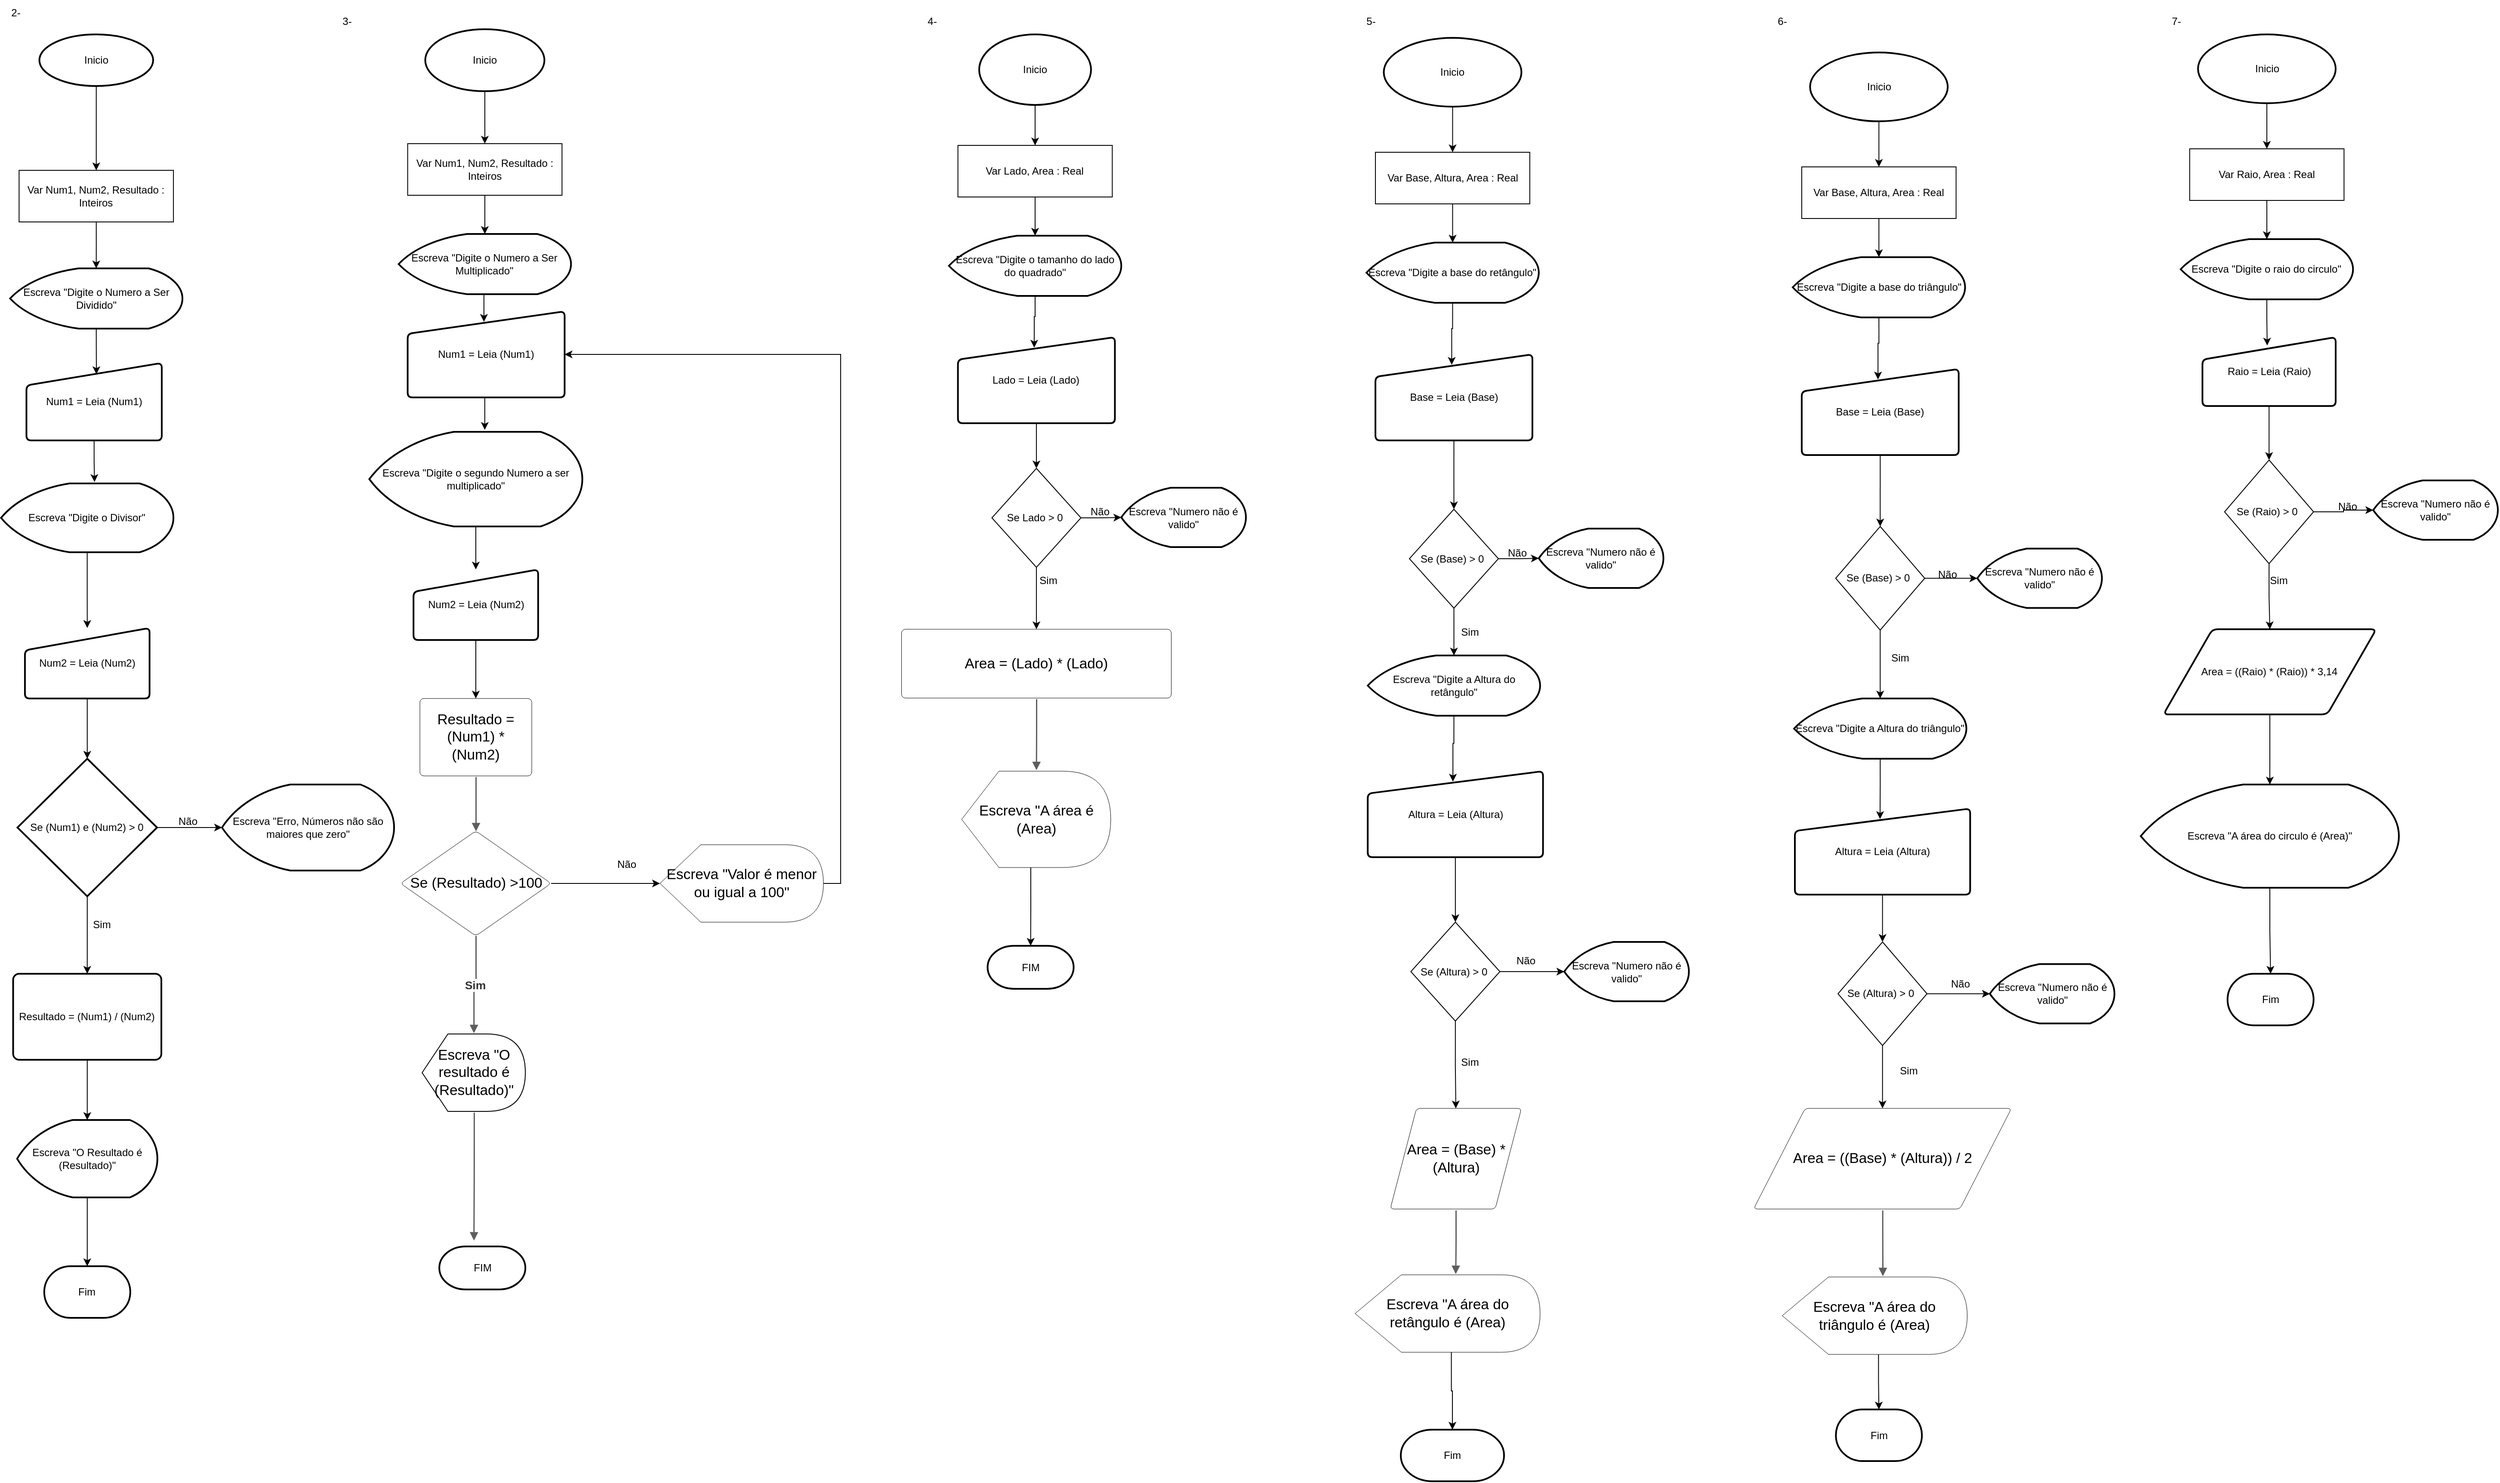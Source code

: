 <mxfile version="24.2.1" type="device">
  <diagram name="Página-1" id="_iOiTuiM61M10kvMlDHr">
    <mxGraphModel dx="10531" dy="4287" grid="1" gridSize="10" guides="1" tooltips="1" connect="1" arrows="1" fold="1" page="1" pageScale="1" pageWidth="827" pageHeight="1169" math="0" shadow="0">
      <root>
        <mxCell id="0" />
        <mxCell id="1" parent="0" />
        <mxCell id="NtxFGNmYd0NxJVChOiOH-23" value="2-" style="text;html=1;align=center;verticalAlign=middle;resizable=0;points=[];autosize=1;strokeColor=none;fillColor=none;" parent="1" vertex="1">
          <mxGeometry x="-8815" y="-2602" width="30" height="30" as="geometry" />
        </mxCell>
        <mxCell id="NtxFGNmYd0NxJVChOiOH-24" value="3-" style="text;html=1;align=center;verticalAlign=middle;resizable=0;points=[];autosize=1;strokeColor=none;fillColor=none;" parent="1" vertex="1">
          <mxGeometry x="-8430" y="-2592" width="30" height="30" as="geometry" />
        </mxCell>
        <mxCell id="NtxFGNmYd0NxJVChOiOH-30" value="Resultado = (Num1) * (Num2)" style="html=1;overflow=block;blockSpacing=1;whiteSpace=wrap;fontSize=16.7;spacing=9;rounded=1;absoluteArcSize=1;arcSize=9;strokeWidth=NaN;lucidId=pjunJdYB6ol_;" parent="1" vertex="1">
          <mxGeometry x="-8330" y="-1790" width="130" height="90" as="geometry" />
        </mxCell>
        <mxCell id="NtxFGNmYd0NxJVChOiOH-33" value="Se (Resultado) &amp;gt;100" style="html=1;overflow=block;blockSpacing=1;whiteSpace=wrap;rhombus;fontSize=16.7;spacing=3.8;fillOpacity=100;rounded=1;absoluteArcSize=1;arcSize=9;strokeWidth=NaN;lucidId=3kunHAh66hLc;" parent="1" vertex="1">
          <mxGeometry x="-8352.5" y="-1636" width="175" height="122" as="geometry" />
        </mxCell>
        <mxCell id="NtxFGNmYd0NxJVChOiOH-34" value="" style="html=1;jettySize=18;whiteSpace=wrap;fontSize=13;strokeColor=#5E5E5E;strokeWidth=1.5;rounded=1;arcSize=12;edgeStyle=orthogonalEdgeStyle;startArrow=none;endArrow=block;endFill=1;exitX=0.5;exitY=1.012;exitPerimeter=0;entryX=0.5;entryY=0.002;entryPerimeter=0;lucidId=9kunBvk9pevL;" parent="1" source="NtxFGNmYd0NxJVChOiOH-30" target="NtxFGNmYd0NxJVChOiOH-33" edge="1">
          <mxGeometry width="100" height="100" relative="1" as="geometry">
            <Array as="points" />
          </mxGeometry>
        </mxCell>
        <mxCell id="NtxFGNmYd0NxJVChOiOH-35" value="" style="html=1;jettySize=18;whiteSpace=wrap;fontSize=13.3;fontColor=#333333;fontStyle=1;strokeColor=#5E5E5E;strokeWidth=1.5;rounded=1;arcSize=12;edgeStyle=orthogonalEdgeStyle;startArrow=none;endArrow=block;endFill=1;exitX=0.5;exitY=0.998;exitPerimeter=0;entryX=0.5;entryY=-0.012;entryPerimeter=0;lucidId=9mungDs~CvfK;" parent="1" source="NtxFGNmYd0NxJVChOiOH-33" target="NtxFGNmYd0NxJVChOiOH-37" edge="1">
          <mxGeometry width="100" height="100" relative="1" as="geometry">
            <Array as="points" />
          </mxGeometry>
        </mxCell>
        <mxCell id="NtxFGNmYd0NxJVChOiOH-36" value="Sim" style="text;html=1;resizable=0;labelBackgroundColor=default;align=center;verticalAlign=middle;fontStyle=1;fontColor=#333333;fontSize=13.3;" parent="NtxFGNmYd0NxJVChOiOH-35" vertex="1">
          <mxGeometry relative="1" as="geometry" />
        </mxCell>
        <mxCell id="NtxFGNmYd0NxJVChOiOH-37" value="Escreva &quot;O resultado é (Resultado)&quot;" style="html=1;overflow=block;blockSpacing=1;whiteSpace=wrap;shape=display;fontSize=16.7;spacing=3.8;rounded=1;absoluteArcSize=1;arcSize=9;strokeWidth=1;lucidId=~munQuO9aO8m;" parent="1" vertex="1">
          <mxGeometry x="-8327.42" y="-1400" width="120" height="90" as="geometry" />
        </mxCell>
        <mxCell id="FEQOLCb8ZFocYJ9fQJSi-5" style="edgeStyle=orthogonalEdgeStyle;rounded=0;orthogonalLoop=1;jettySize=auto;html=1;exitX=1;exitY=0.5;exitDx=0;exitDy=0;exitPerimeter=0;entryX=1;entryY=0.5;entryDx=0;entryDy=0;" edge="1" parent="1" source="NtxFGNmYd0NxJVChOiOH-40" target="NtxFGNmYd0NxJVChOiOH-121">
          <mxGeometry relative="1" as="geometry" />
        </mxCell>
        <mxCell id="NtxFGNmYd0NxJVChOiOH-40" value="Escreva &quot;Valor é menor ou igual a 100&quot;" style="html=1;overflow=block;blockSpacing=1;whiteSpace=wrap;shape=display;fontSize=16.7;spacing=3.8;rounded=1;absoluteArcSize=1;arcSize=9;strokeWidth=NaN;lucidId=-nunZmCU2YCR;" parent="1" vertex="1">
          <mxGeometry x="-8051" y="-1620" width="190" height="90" as="geometry" />
        </mxCell>
        <mxCell id="NtxFGNmYd0NxJVChOiOH-41" value="" style="html=1;jettySize=18;whiteSpace=wrap;fontSize=13;strokeColor=#5E5E5E;strokeWidth=1.5;rounded=1;arcSize=12;edgeStyle=orthogonalEdgeStyle;startArrow=none;endArrow=block;endFill=1;exitX=0.503;exitY=1.013;exitPerimeter=0;entryX=0.5;entryY=0;entryPerimeter=0;lucidId=tounPkFfFhni;" parent="1" source="NtxFGNmYd0NxJVChOiOH-37" edge="1">
          <mxGeometry width="100" height="100" relative="1" as="geometry">
            <Array as="points" />
            <mxPoint x="-8267.42" y="-1160" as="targetPoint" />
          </mxGeometry>
        </mxCell>
        <mxCell id="NtxFGNmYd0NxJVChOiOH-43" value="4-" style="text;html=1;align=center;verticalAlign=middle;resizable=0;points=[];autosize=1;strokeColor=none;fillColor=none;" parent="1" vertex="1">
          <mxGeometry x="-7750" y="-2592" width="30" height="30" as="geometry" />
        </mxCell>
        <mxCell id="NtxFGNmYd0NxJVChOiOH-48" value="Area = (Lado) * (Lado)" style="html=1;overflow=block;blockSpacing=1;whiteSpace=wrap;fontSize=16.7;spacing=9;rounded=1;absoluteArcSize=1;arcSize=9;strokeWidth=NaN;lucidId=cMYosTzK0Pd6;" parent="1" vertex="1">
          <mxGeometry x="-7770.22" y="-1870.5" width="313.48" height="80" as="geometry" />
        </mxCell>
        <mxCell id="NtxFGNmYd0NxJVChOiOH-143" style="edgeStyle=orthogonalEdgeStyle;rounded=0;orthogonalLoop=1;jettySize=auto;html=1;exitX=0;exitY=0;exitDx=80.287;exitDy=112;exitPerimeter=0;" parent="1" source="NtxFGNmYd0NxJVChOiOH-49" target="NtxFGNmYd0NxJVChOiOH-57" edge="1">
          <mxGeometry relative="1" as="geometry" />
        </mxCell>
        <mxCell id="NtxFGNmYd0NxJVChOiOH-49" value="Escreva &quot;A área é (Area)" style="html=1;overflow=block;blockSpacing=1;whiteSpace=wrap;shape=display;fontSize=16.7;spacing=3.8;rounded=1;absoluteArcSize=1;arcSize=9;strokeWidth=NaN;lucidId=2MYofLg0nEp5;" parent="1" vertex="1">
          <mxGeometry x="-7700.33" y="-1705.5" width="173.26" height="112" as="geometry" />
        </mxCell>
        <mxCell id="NtxFGNmYd0NxJVChOiOH-53" value="" style="html=1;jettySize=18;whiteSpace=wrap;fontSize=13;strokeColor=#5E5E5E;strokeWidth=1.5;rounded=1;arcSize=12;edgeStyle=orthogonalEdgeStyle;startArrow=none;endArrow=block;endFill=1;exitX=0.5;exitY=1.012;exitPerimeter=0;entryX=0.5;entryY=-0.012;entryPerimeter=0;lucidId=2NYoa2~JKaQI;" parent="1" source="NtxFGNmYd0NxJVChOiOH-48" target="NtxFGNmYd0NxJVChOiOH-49" edge="1">
          <mxGeometry width="100" height="100" relative="1" as="geometry">
            <Array as="points" />
          </mxGeometry>
        </mxCell>
        <mxCell id="NtxFGNmYd0NxJVChOiOH-56" value="FIM" style="strokeWidth=2;html=1;shape=mxgraph.flowchart.terminator;whiteSpace=wrap;" parent="1" vertex="1">
          <mxGeometry x="-8307.42" y="-1153" width="100" height="50" as="geometry" />
        </mxCell>
        <mxCell id="NtxFGNmYd0NxJVChOiOH-57" value="FIM" style="strokeWidth=2;html=1;shape=mxgraph.flowchart.terminator;whiteSpace=wrap;" parent="1" vertex="1">
          <mxGeometry x="-7670.22" y="-1502.5" width="100" height="50" as="geometry" />
        </mxCell>
        <mxCell id="NtxFGNmYd0NxJVChOiOH-58" value="5-" style="text;html=1;align=center;verticalAlign=middle;resizable=0;points=[];autosize=1;strokeColor=none;fillColor=none;" parent="1" vertex="1">
          <mxGeometry x="-7239.78" y="-2592" width="30" height="30" as="geometry" />
        </mxCell>
        <mxCell id="NtxFGNmYd0NxJVChOiOH-76" value="Area = (Base) * (Altura)" style="html=1;overflow=block;blockSpacing=1;whiteSpace=wrap;shape=parallelogram;perimeter=parallelogramPerimeter;anchorPointDirection=0;fontSize=16.7;spacing=3.8;rounded=1;absoluteArcSize=1;arcSize=9;strokeWidth=NaN;lucidId=kZYowMrnxYy-;" parent="1" vertex="1">
          <mxGeometry x="-7202.28" y="-1313.5" width="152.5" height="117" as="geometry" />
        </mxCell>
        <mxCell id="NtxFGNmYd0NxJVChOiOH-77" value="Escreva &quot;A área do retângulo é (Area)" style="html=1;overflow=block;blockSpacing=1;whiteSpace=wrap;shape=display;fontSize=16.7;spacing=3.8;rounded=1;absoluteArcSize=1;arcSize=9;strokeWidth=NaN;lucidId=NZYosUFJ47he;" parent="1" vertex="1">
          <mxGeometry x="-7243.1" y="-1120" width="215" height="90" as="geometry" />
        </mxCell>
        <mxCell id="NtxFGNmYd0NxJVChOiOH-79" value="" style="html=1;jettySize=18;whiteSpace=wrap;fontSize=13;strokeColor=#5E5E5E;strokeWidth=1.5;rounded=1;arcSize=12;edgeStyle=orthogonalEdgeStyle;startArrow=none;endArrow=block;endFill=1;exitX=0.5;exitY=1.012;exitPerimeter=0;entryX=0.543;entryY=-0.012;entryPerimeter=0;lucidId=3ZYoXN_V2Ajf;" parent="1" source="NtxFGNmYd0NxJVChOiOH-76" target="NtxFGNmYd0NxJVChOiOH-77" edge="1">
          <mxGeometry width="100" height="100" relative="1" as="geometry">
            <Array as="points" />
          </mxGeometry>
        </mxCell>
        <mxCell id="NtxFGNmYd0NxJVChOiOH-81" value="6-" style="text;html=1;align=center;verticalAlign=middle;resizable=0;points=[];autosize=1;strokeColor=none;fillColor=none;" parent="1" vertex="1">
          <mxGeometry x="-6762" y="-2592" width="30" height="30" as="geometry" />
        </mxCell>
        <mxCell id="NtxFGNmYd0NxJVChOiOH-82" value="7-" style="text;html=1;align=center;verticalAlign=middle;resizable=0;points=[];autosize=1;strokeColor=none;fillColor=none;" parent="1" vertex="1">
          <mxGeometry x="-6303.63" y="-2592" width="30" height="30" as="geometry" />
        </mxCell>
        <mxCell id="NtxFGNmYd0NxJVChOiOH-94" style="edgeStyle=orthogonalEdgeStyle;rounded=0;orthogonalLoop=1;jettySize=auto;html=1;exitX=0.5;exitY=1;exitDx=0;exitDy=0;exitPerimeter=0;entryX=0.5;entryY=0;entryDx=0;entryDy=0;" parent="1" source="NtxFGNmYd0NxJVChOiOH-92" target="NtxFGNmYd0NxJVChOiOH-93" edge="1">
          <mxGeometry relative="1" as="geometry" />
        </mxCell>
        <mxCell id="NtxFGNmYd0NxJVChOiOH-92" value="Inicio" style="strokeWidth=2;html=1;shape=mxgraph.flowchart.start_1;whiteSpace=wrap;" parent="1" vertex="1">
          <mxGeometry x="-8772.25" y="-2562" width="132.25" height="60" as="geometry" />
        </mxCell>
        <mxCell id="NtxFGNmYd0NxJVChOiOH-97" style="edgeStyle=orthogonalEdgeStyle;rounded=0;orthogonalLoop=1;jettySize=auto;html=1;exitX=0.5;exitY=1;exitDx=0;exitDy=0;" parent="1" source="NtxFGNmYd0NxJVChOiOH-93" target="NtxFGNmYd0NxJVChOiOH-96" edge="1">
          <mxGeometry relative="1" as="geometry" />
        </mxCell>
        <mxCell id="NtxFGNmYd0NxJVChOiOH-93" value="Var Num1, Num2, Resultado : Inteiros" style="rounded=0;whiteSpace=wrap;html=1;" parent="1" vertex="1">
          <mxGeometry x="-8795.82" y="-2404" width="179.38" height="60" as="geometry" />
        </mxCell>
        <mxCell id="NtxFGNmYd0NxJVChOiOH-96" value="Escreva &quot;Digite o Numero a Ser Dividido&quot;" style="strokeWidth=2;html=1;shape=mxgraph.flowchart.display;whiteSpace=wrap;" parent="1" vertex="1">
          <mxGeometry x="-8806.29" y="-2290" width="200.32" height="70" as="geometry" />
        </mxCell>
        <mxCell id="NtxFGNmYd0NxJVChOiOH-99" value="Num1 = Leia (Num1)" style="html=1;strokeWidth=2;shape=manualInput;whiteSpace=wrap;rounded=1;size=26;arcSize=11;" parent="1" vertex="1">
          <mxGeometry x="-8787.26" y="-2180" width="157.26" height="90" as="geometry" />
        </mxCell>
        <mxCell id="NtxFGNmYd0NxJVChOiOH-104" value="" style="edgeStyle=orthogonalEdgeStyle;rounded=0;orthogonalLoop=1;jettySize=auto;html=1;" parent="1" source="NtxFGNmYd0NxJVChOiOH-100" target="NtxFGNmYd0NxJVChOiOH-101" edge="1">
          <mxGeometry relative="1" as="geometry" />
        </mxCell>
        <mxCell id="NtxFGNmYd0NxJVChOiOH-100" value="Escreva &quot;Digite o Divisor&quot;" style="strokeWidth=2;html=1;shape=mxgraph.flowchart.display;whiteSpace=wrap;" parent="1" vertex="1">
          <mxGeometry x="-8816.76" y="-2040" width="200.32" height="80" as="geometry" />
        </mxCell>
        <mxCell id="NtxFGNmYd0NxJVChOiOH-101" value="Num2 = Leia (Nu&lt;span style=&quot;background-color: initial;&quot;&gt;m2)&lt;/span&gt;" style="html=1;strokeWidth=2;shape=manualInput;whiteSpace=wrap;rounded=1;size=26;arcSize=11;" parent="1" vertex="1">
          <mxGeometry x="-8789.02" y="-1872" width="144.84" height="82" as="geometry" />
        </mxCell>
        <mxCell id="NtxFGNmYd0NxJVChOiOH-103" style="edgeStyle=orthogonalEdgeStyle;rounded=0;orthogonalLoop=1;jettySize=auto;html=1;exitX=0.5;exitY=1;exitDx=0;exitDy=0;entryX=0.542;entryY=-0.021;entryDx=0;entryDy=0;entryPerimeter=0;" parent="1" source="NtxFGNmYd0NxJVChOiOH-99" target="NtxFGNmYd0NxJVChOiOH-100" edge="1">
          <mxGeometry relative="1" as="geometry" />
        </mxCell>
        <mxCell id="NtxFGNmYd0NxJVChOiOH-105" style="edgeStyle=orthogonalEdgeStyle;rounded=0;orthogonalLoop=1;jettySize=auto;html=1;exitX=0.5;exitY=1;exitDx=0;exitDy=0;exitPerimeter=0;entryX=0.517;entryY=0.144;entryDx=0;entryDy=0;entryPerimeter=0;" parent="1" source="NtxFGNmYd0NxJVChOiOH-96" target="NtxFGNmYd0NxJVChOiOH-99" edge="1">
          <mxGeometry relative="1" as="geometry" />
        </mxCell>
        <mxCell id="NtxFGNmYd0NxJVChOiOH-110" style="edgeStyle=orthogonalEdgeStyle;rounded=0;orthogonalLoop=1;jettySize=auto;html=1;exitX=0.5;exitY=1;exitDx=0;exitDy=0;exitPerimeter=0;entryX=0.5;entryY=0;entryDx=0;entryDy=0;" parent="1" source="NtxFGNmYd0NxJVChOiOH-106" target="NtxFGNmYd0NxJVChOiOH-109" edge="1">
          <mxGeometry relative="1" as="geometry" />
        </mxCell>
        <mxCell id="NtxFGNmYd0NxJVChOiOH-106" value="Se (Num1) e (Num2) &amp;gt; 0" style="strokeWidth=2;html=1;shape=mxgraph.flowchart.decision;whiteSpace=wrap;" parent="1" vertex="1">
          <mxGeometry x="-8797.72" y="-1720" width="162.25" height="160" as="geometry" />
        </mxCell>
        <mxCell id="NtxFGNmYd0NxJVChOiOH-107" style="edgeStyle=orthogonalEdgeStyle;rounded=0;orthogonalLoop=1;jettySize=auto;html=1;exitX=0.5;exitY=1;exitDx=0;exitDy=0;entryX=0.5;entryY=0;entryDx=0;entryDy=0;entryPerimeter=0;" parent="1" source="NtxFGNmYd0NxJVChOiOH-101" target="NtxFGNmYd0NxJVChOiOH-106" edge="1">
          <mxGeometry relative="1" as="geometry" />
        </mxCell>
        <mxCell id="NtxFGNmYd0NxJVChOiOH-109" value="Resultado = (Num1) / (Num2)" style="rounded=1;whiteSpace=wrap;html=1;absoluteArcSize=1;arcSize=14;strokeWidth=2;" parent="1" vertex="1">
          <mxGeometry x="-8802.73" y="-1470" width="172.25" height="100" as="geometry" />
        </mxCell>
        <mxCell id="NtxFGNmYd0NxJVChOiOH-111" value="Escreva &quot;O Resultado é (Resultado)&quot;" style="strokeWidth=2;html=1;shape=mxgraph.flowchart.display;whiteSpace=wrap;" parent="1" vertex="1">
          <mxGeometry x="-8798.09" y="-1300" width="163" height="90" as="geometry" />
        </mxCell>
        <mxCell id="NtxFGNmYd0NxJVChOiOH-112" style="edgeStyle=orthogonalEdgeStyle;rounded=0;orthogonalLoop=1;jettySize=auto;html=1;exitX=0.5;exitY=1;exitDx=0;exitDy=0;entryX=0.5;entryY=0;entryDx=0;entryDy=0;entryPerimeter=0;" parent="1" source="NtxFGNmYd0NxJVChOiOH-109" target="NtxFGNmYd0NxJVChOiOH-111" edge="1">
          <mxGeometry relative="1" as="geometry" />
        </mxCell>
        <mxCell id="NtxFGNmYd0NxJVChOiOH-113" value="Fim" style="strokeWidth=2;html=1;shape=mxgraph.flowchart.terminator;whiteSpace=wrap;" parent="1" vertex="1">
          <mxGeometry x="-8766.59" y="-1130" width="100" height="60" as="geometry" />
        </mxCell>
        <mxCell id="NtxFGNmYd0NxJVChOiOH-114" style="edgeStyle=orthogonalEdgeStyle;rounded=0;orthogonalLoop=1;jettySize=auto;html=1;exitX=0.5;exitY=1;exitDx=0;exitDy=0;exitPerimeter=0;entryX=0.5;entryY=0;entryDx=0;entryDy=0;entryPerimeter=0;" parent="1" source="NtxFGNmYd0NxJVChOiOH-111" target="NtxFGNmYd0NxJVChOiOH-113" edge="1">
          <mxGeometry relative="1" as="geometry" />
        </mxCell>
        <mxCell id="NtxFGNmYd0NxJVChOiOH-115" value="Sim" style="text;html=1;align=center;verticalAlign=middle;resizable=0;points=[];autosize=1;strokeColor=none;fillColor=none;" parent="1" vertex="1">
          <mxGeometry x="-8720" y="-1542" width="40" height="30" as="geometry" />
        </mxCell>
        <mxCell id="NtxFGNmYd0NxJVChOiOH-116" value="Escreva &quot;Erro, Números não são maiores que zero&quot;" style="strokeWidth=2;html=1;shape=mxgraph.flowchart.display;whiteSpace=wrap;" parent="1" vertex="1">
          <mxGeometry x="-8560" y="-1690" width="200" height="100" as="geometry" />
        </mxCell>
        <mxCell id="NtxFGNmYd0NxJVChOiOH-117" style="edgeStyle=orthogonalEdgeStyle;rounded=0;orthogonalLoop=1;jettySize=auto;html=1;exitX=1;exitY=0.5;exitDx=0;exitDy=0;exitPerimeter=0;entryX=0;entryY=0.5;entryDx=0;entryDy=0;entryPerimeter=0;" parent="1" source="NtxFGNmYd0NxJVChOiOH-106" target="NtxFGNmYd0NxJVChOiOH-116" edge="1">
          <mxGeometry relative="1" as="geometry" />
        </mxCell>
        <mxCell id="NtxFGNmYd0NxJVChOiOH-127" style="edgeStyle=orthogonalEdgeStyle;rounded=0;orthogonalLoop=1;jettySize=auto;html=1;exitX=0.5;exitY=1;exitDx=0;exitDy=0;exitPerimeter=0;entryX=0.5;entryY=0;entryDx=0;entryDy=0;" parent="1" source="NtxFGNmYd0NxJVChOiOH-118" target="NtxFGNmYd0NxJVChOiOH-120" edge="1">
          <mxGeometry relative="1" as="geometry" />
        </mxCell>
        <mxCell id="NtxFGNmYd0NxJVChOiOH-118" value="Inicio" style="strokeWidth=2;html=1;shape=mxgraph.flowchart.start_1;whiteSpace=wrap;" parent="1" vertex="1">
          <mxGeometry x="-8323.78" y="-2568" width="138.51" height="72" as="geometry" />
        </mxCell>
        <mxCell id="NtxFGNmYd0NxJVChOiOH-120" value="Var Num1, Num2, Resultado : Inteiros" style="rounded=0;whiteSpace=wrap;html=1;" parent="1" vertex="1">
          <mxGeometry x="-8344.22" y="-2435" width="179.38" height="60" as="geometry" />
        </mxCell>
        <mxCell id="NtxFGNmYd0NxJVChOiOH-121" value="Num1 = Leia (Num1)" style="html=1;strokeWidth=2;shape=manualInput;whiteSpace=wrap;rounded=1;size=26;arcSize=11;" parent="1" vertex="1">
          <mxGeometry x="-8344.22" y="-2240" width="182.42" height="100" as="geometry" />
        </mxCell>
        <mxCell id="NtxFGNmYd0NxJVChOiOH-122" value="" style="edgeStyle=orthogonalEdgeStyle;rounded=0;orthogonalLoop=1;jettySize=auto;html=1;" parent="1" source="NtxFGNmYd0NxJVChOiOH-123" target="NtxFGNmYd0NxJVChOiOH-124" edge="1">
          <mxGeometry relative="1" as="geometry" />
        </mxCell>
        <mxCell id="NtxFGNmYd0NxJVChOiOH-123" value="Escreva &quot;Digite o segundo Numero a ser multiplicado&quot;" style="strokeWidth=2;html=1;shape=mxgraph.flowchart.display;whiteSpace=wrap;" parent="1" vertex="1">
          <mxGeometry x="-8388.79" y="-2100" width="247.58" height="110" as="geometry" />
        </mxCell>
        <mxCell id="NtxFGNmYd0NxJVChOiOH-131" style="edgeStyle=orthogonalEdgeStyle;rounded=0;orthogonalLoop=1;jettySize=auto;html=1;exitX=0.5;exitY=1;exitDx=0;exitDy=0;entryX=0.5;entryY=0;entryDx=0;entryDy=0;" parent="1" source="NtxFGNmYd0NxJVChOiOH-124" target="NtxFGNmYd0NxJVChOiOH-30" edge="1">
          <mxGeometry relative="1" as="geometry" />
        </mxCell>
        <mxCell id="NtxFGNmYd0NxJVChOiOH-124" value="Num2 = Leia (Nu&lt;span style=&quot;background-color: initial;&quot;&gt;m2)&lt;/span&gt;" style="html=1;strokeWidth=2;shape=manualInput;whiteSpace=wrap;rounded=1;size=26;arcSize=11;" parent="1" vertex="1">
          <mxGeometry x="-8337.42" y="-1940" width="144.84" height="82" as="geometry" />
        </mxCell>
        <mxCell id="NtxFGNmYd0NxJVChOiOH-125" style="edgeStyle=orthogonalEdgeStyle;rounded=0;orthogonalLoop=1;jettySize=auto;html=1;exitX=0.5;exitY=1;exitDx=0;exitDy=0;entryX=0.542;entryY=-0.021;entryDx=0;entryDy=0;entryPerimeter=0;" parent="1" source="NtxFGNmYd0NxJVChOiOH-121" target="NtxFGNmYd0NxJVChOiOH-123" edge="1">
          <mxGeometry relative="1" as="geometry" />
        </mxCell>
        <mxCell id="NtxFGNmYd0NxJVChOiOH-128" value="Escreva &quot;Digite o Numero a Ser Multiplicado&quot;" style="strokeWidth=2;html=1;shape=mxgraph.flowchart.display;whiteSpace=wrap;" parent="1" vertex="1">
          <mxGeometry x="-8354.69" y="-2330" width="200.32" height="70" as="geometry" />
        </mxCell>
        <mxCell id="NtxFGNmYd0NxJVChOiOH-129" style="edgeStyle=orthogonalEdgeStyle;rounded=0;orthogonalLoop=1;jettySize=auto;html=1;exitX=0.5;exitY=1;exitDx=0;exitDy=0;entryX=0.5;entryY=0;entryDx=0;entryDy=0;entryPerimeter=0;" parent="1" source="NtxFGNmYd0NxJVChOiOH-120" target="NtxFGNmYd0NxJVChOiOH-128" edge="1">
          <mxGeometry relative="1" as="geometry" />
        </mxCell>
        <mxCell id="NtxFGNmYd0NxJVChOiOH-130" style="edgeStyle=orthogonalEdgeStyle;rounded=0;orthogonalLoop=1;jettySize=auto;html=1;exitX=0.5;exitY=1;exitDx=0;exitDy=0;exitPerimeter=0;entryX=0.486;entryY=0.121;entryDx=0;entryDy=0;entryPerimeter=0;" parent="1" source="NtxFGNmYd0NxJVChOiOH-128" target="NtxFGNmYd0NxJVChOiOH-121" edge="1">
          <mxGeometry relative="1" as="geometry" />
        </mxCell>
        <mxCell id="NtxFGNmYd0NxJVChOiOH-132" style="edgeStyle=orthogonalEdgeStyle;rounded=0;orthogonalLoop=1;jettySize=auto;html=1;exitX=1;exitY=0.5;exitDx=0;exitDy=0;entryX=0;entryY=0.5;entryDx=0;entryDy=0;entryPerimeter=0;" parent="1" source="NtxFGNmYd0NxJVChOiOH-33" target="NtxFGNmYd0NxJVChOiOH-40" edge="1">
          <mxGeometry relative="1" as="geometry" />
        </mxCell>
        <mxCell id="NtxFGNmYd0NxJVChOiOH-133" value="Não" style="text;html=1;align=center;verticalAlign=middle;resizable=0;points=[];autosize=1;strokeColor=none;fillColor=none;" parent="1" vertex="1">
          <mxGeometry x="-8115" y="-1612" width="50" height="30" as="geometry" />
        </mxCell>
        <mxCell id="NtxFGNmYd0NxJVChOiOH-141" style="edgeStyle=orthogonalEdgeStyle;rounded=0;orthogonalLoop=1;jettySize=auto;html=1;exitX=0.5;exitY=1;exitDx=0;exitDy=0;exitPerimeter=0;entryX=0.5;entryY=0;entryDx=0;entryDy=0;" parent="1" source="NtxFGNmYd0NxJVChOiOH-134" target="NtxFGNmYd0NxJVChOiOH-135" edge="1">
          <mxGeometry relative="1" as="geometry" />
        </mxCell>
        <mxCell id="NtxFGNmYd0NxJVChOiOH-134" value="Inicio" style="strokeWidth=2;html=1;shape=mxgraph.flowchart.start_1;whiteSpace=wrap;" parent="1" vertex="1">
          <mxGeometry x="-7680" y="-2562" width="130" height="82" as="geometry" />
        </mxCell>
        <mxCell id="NtxFGNmYd0NxJVChOiOH-135" value="Var Lado, Area : Real" style="rounded=0;whiteSpace=wrap;html=1;" parent="1" vertex="1">
          <mxGeometry x="-7704.69" y="-2433" width="179.38" height="60" as="geometry" />
        </mxCell>
        <mxCell id="rRvXbcOKfcQKG_kGhNjy-8" style="edgeStyle=orthogonalEdgeStyle;rounded=0;orthogonalLoop=1;jettySize=auto;html=1;exitX=0.5;exitY=1;exitDx=0;exitDy=0;entryX=0.5;entryY=0;entryDx=0;entryDy=0;" parent="1" source="NtxFGNmYd0NxJVChOiOH-136" target="rRvXbcOKfcQKG_kGhNjy-4" edge="1">
          <mxGeometry relative="1" as="geometry" />
        </mxCell>
        <mxCell id="NtxFGNmYd0NxJVChOiOH-136" value="Lado = Leia (Lado)" style="html=1;strokeWidth=2;shape=manualInput;whiteSpace=wrap;rounded=1;size=26;arcSize=11;" parent="1" vertex="1">
          <mxGeometry x="-7704.69" y="-2210" width="182.42" height="100" as="geometry" />
        </mxCell>
        <mxCell id="NtxFGNmYd0NxJVChOiOH-138" value="Escreva &quot;Digite o tamanho do lado do quadrado&quot;" style="strokeWidth=2;html=1;shape=mxgraph.flowchart.display;whiteSpace=wrap;" parent="1" vertex="1">
          <mxGeometry x="-7715.16" y="-2328" width="200.32" height="70" as="geometry" />
        </mxCell>
        <mxCell id="NtxFGNmYd0NxJVChOiOH-139" style="edgeStyle=orthogonalEdgeStyle;rounded=0;orthogonalLoop=1;jettySize=auto;html=1;exitX=0.5;exitY=1;exitDx=0;exitDy=0;entryX=0.5;entryY=0;entryDx=0;entryDy=0;entryPerimeter=0;" parent="1" source="NtxFGNmYd0NxJVChOiOH-135" target="NtxFGNmYd0NxJVChOiOH-138" edge="1">
          <mxGeometry relative="1" as="geometry" />
        </mxCell>
        <mxCell id="NtxFGNmYd0NxJVChOiOH-140" style="edgeStyle=orthogonalEdgeStyle;rounded=0;orthogonalLoop=1;jettySize=auto;html=1;exitX=0.5;exitY=1;exitDx=0;exitDy=0;exitPerimeter=0;entryX=0.486;entryY=0.121;entryDx=0;entryDy=0;entryPerimeter=0;" parent="1" source="NtxFGNmYd0NxJVChOiOH-138" target="NtxFGNmYd0NxJVChOiOH-136" edge="1">
          <mxGeometry relative="1" as="geometry" />
        </mxCell>
        <mxCell id="NtxFGNmYd0NxJVChOiOH-144" value="Var Base, Altura, Area : Real" style="rounded=0;whiteSpace=wrap;html=1;" parent="1" vertex="1">
          <mxGeometry x="-7219.47" y="-2425" width="179.38" height="60" as="geometry" />
        </mxCell>
        <mxCell id="rRvXbcOKfcQKG_kGhNjy-19" style="edgeStyle=orthogonalEdgeStyle;rounded=0;orthogonalLoop=1;jettySize=auto;html=1;exitX=0.5;exitY=1;exitDx=0;exitDy=0;" parent="1" source="NtxFGNmYd0NxJVChOiOH-145" target="rRvXbcOKfcQKG_kGhNjy-15" edge="1">
          <mxGeometry relative="1" as="geometry" />
        </mxCell>
        <mxCell id="NtxFGNmYd0NxJVChOiOH-145" value="Base = Leia (Base)" style="html=1;strokeWidth=2;shape=manualInput;whiteSpace=wrap;rounded=1;size=26;arcSize=11;" parent="1" vertex="1">
          <mxGeometry x="-7219.47" y="-2190" width="182.42" height="100" as="geometry" />
        </mxCell>
        <mxCell id="NtxFGNmYd0NxJVChOiOH-146" value="Escreva &quot;Digite a base do retângulo&quot;" style="strokeWidth=2;html=1;shape=mxgraph.flowchart.display;whiteSpace=wrap;" parent="1" vertex="1">
          <mxGeometry x="-7229.94" y="-2320" width="200.32" height="70" as="geometry" />
        </mxCell>
        <mxCell id="NtxFGNmYd0NxJVChOiOH-147" style="edgeStyle=orthogonalEdgeStyle;rounded=0;orthogonalLoop=1;jettySize=auto;html=1;exitX=0.5;exitY=1;exitDx=0;exitDy=0;entryX=0.5;entryY=0;entryDx=0;entryDy=0;entryPerimeter=0;" parent="1" source="NtxFGNmYd0NxJVChOiOH-144" target="NtxFGNmYd0NxJVChOiOH-146" edge="1">
          <mxGeometry relative="1" as="geometry" />
        </mxCell>
        <mxCell id="NtxFGNmYd0NxJVChOiOH-148" style="edgeStyle=orthogonalEdgeStyle;rounded=0;orthogonalLoop=1;jettySize=auto;html=1;exitX=0.5;exitY=1;exitDx=0;exitDy=0;exitPerimeter=0;entryX=0.486;entryY=0.121;entryDx=0;entryDy=0;entryPerimeter=0;" parent="1" source="NtxFGNmYd0NxJVChOiOH-146" target="NtxFGNmYd0NxJVChOiOH-145" edge="1">
          <mxGeometry relative="1" as="geometry" />
        </mxCell>
        <mxCell id="NtxFGNmYd0NxJVChOiOH-150" style="edgeStyle=orthogonalEdgeStyle;rounded=0;orthogonalLoop=1;jettySize=auto;html=1;exitX=0.5;exitY=1;exitDx=0;exitDy=0;exitPerimeter=0;entryX=0.5;entryY=0;entryDx=0;entryDy=0;" parent="1" source="NtxFGNmYd0NxJVChOiOH-149" target="NtxFGNmYd0NxJVChOiOH-144" edge="1">
          <mxGeometry relative="1" as="geometry" />
        </mxCell>
        <mxCell id="NtxFGNmYd0NxJVChOiOH-149" value="Inicio" style="strokeWidth=2;html=1;shape=mxgraph.flowchart.start_1;whiteSpace=wrap;" parent="1" vertex="1">
          <mxGeometry x="-7209.78" y="-2558" width="160" height="80" as="geometry" />
        </mxCell>
        <mxCell id="rRvXbcOKfcQKG_kGhNjy-25" style="edgeStyle=orthogonalEdgeStyle;rounded=0;orthogonalLoop=1;jettySize=auto;html=1;exitX=0.5;exitY=1;exitDx=0;exitDy=0;entryX=0.5;entryY=0;entryDx=0;entryDy=0;" parent="1" source="NtxFGNmYd0NxJVChOiOH-154" target="rRvXbcOKfcQKG_kGhNjy-21" edge="1">
          <mxGeometry relative="1" as="geometry" />
        </mxCell>
        <mxCell id="NtxFGNmYd0NxJVChOiOH-154" value="Altura = Leia (Altura)" style="html=1;strokeWidth=2;shape=manualInput;whiteSpace=wrap;rounded=1;size=26;arcSize=11;" parent="1" vertex="1">
          <mxGeometry x="-7228.42" y="-1705.5" width="203.71" height="100" as="geometry" />
        </mxCell>
        <mxCell id="NtxFGNmYd0NxJVChOiOH-155" value="Escreva &quot;Digite a Altura do retângulo&quot;" style="strokeWidth=2;html=1;shape=mxgraph.flowchart.display;whiteSpace=wrap;" parent="1" vertex="1">
          <mxGeometry x="-7228.42" y="-1840" width="200.32" height="70" as="geometry" />
        </mxCell>
        <mxCell id="NtxFGNmYd0NxJVChOiOH-156" style="edgeStyle=orthogonalEdgeStyle;rounded=0;orthogonalLoop=1;jettySize=auto;html=1;exitX=0.5;exitY=1;exitDx=0;exitDy=0;exitPerimeter=0;entryX=0.486;entryY=0.121;entryDx=0;entryDy=0;entryPerimeter=0;" parent="1" source="NtxFGNmYd0NxJVChOiOH-155" target="NtxFGNmYd0NxJVChOiOH-154" edge="1">
          <mxGeometry relative="1" as="geometry" />
        </mxCell>
        <mxCell id="NtxFGNmYd0NxJVChOiOH-161" value="Fim" style="strokeWidth=2;html=1;shape=mxgraph.flowchart.terminator;whiteSpace=wrap;" parent="1" vertex="1">
          <mxGeometry x="-7190" y="-940" width="120" height="60" as="geometry" />
        </mxCell>
        <mxCell id="NtxFGNmYd0NxJVChOiOH-164" style="edgeStyle=orthogonalEdgeStyle;rounded=0;orthogonalLoop=1;jettySize=auto;html=1;exitX=0;exitY=0;exitDx=111.875;exitDy=90;exitPerimeter=0;entryX=0.5;entryY=0;entryDx=0;entryDy=0;entryPerimeter=0;" parent="1" source="NtxFGNmYd0NxJVChOiOH-77" target="NtxFGNmYd0NxJVChOiOH-161" edge="1">
          <mxGeometry relative="1" as="geometry" />
        </mxCell>
        <mxCell id="NtxFGNmYd0NxJVChOiOH-165" value="Area = ((Base) * (Altura)) / 2" style="html=1;overflow=block;blockSpacing=1;whiteSpace=wrap;shape=parallelogram;perimeter=parallelogramPerimeter;anchorPointDirection=0;fontSize=16.7;spacing=3.8;rounded=1;absoluteArcSize=1;arcSize=9;strokeWidth=NaN;lucidId=kZYowMrnxYy-;" parent="1" vertex="1">
          <mxGeometry x="-6780.0" y="-1313.5" width="299.72" height="117" as="geometry" />
        </mxCell>
        <mxCell id="NtxFGNmYd0NxJVChOiOH-166" value="Escreva &quot;A área do triângulo é (Area)" style="html=1;overflow=block;blockSpacing=1;whiteSpace=wrap;shape=display;fontSize=16.7;spacing=3.8;rounded=1;absoluteArcSize=1;arcSize=9;strokeWidth=NaN;lucidId=NZYosUFJ47he;" parent="1" vertex="1">
          <mxGeometry x="-6746.68" y="-1117.5" width="215" height="90" as="geometry" />
        </mxCell>
        <mxCell id="NtxFGNmYd0NxJVChOiOH-167" value="" style="html=1;jettySize=18;whiteSpace=wrap;fontSize=13;strokeColor=#5E5E5E;strokeWidth=1.5;rounded=1;arcSize=12;edgeStyle=orthogonalEdgeStyle;startArrow=none;endArrow=block;endFill=1;exitX=0.5;exitY=1.012;exitPerimeter=0;entryX=0.543;entryY=-0.012;entryPerimeter=0;lucidId=3ZYoXN_V2Ajf;" parent="1" source="NtxFGNmYd0NxJVChOiOH-165" target="NtxFGNmYd0NxJVChOiOH-166" edge="1">
          <mxGeometry width="100" height="100" relative="1" as="geometry">
            <Array as="points" />
          </mxGeometry>
        </mxCell>
        <mxCell id="NtxFGNmYd0NxJVChOiOH-168" value="Var Base, Altura, Area : Real" style="rounded=0;whiteSpace=wrap;html=1;" parent="1" vertex="1">
          <mxGeometry x="-6724.03" y="-2408" width="179.38" height="60" as="geometry" />
        </mxCell>
        <mxCell id="rRvXbcOKfcQKG_kGhNjy-33" style="edgeStyle=orthogonalEdgeStyle;rounded=0;orthogonalLoop=1;jettySize=auto;html=1;exitX=0.5;exitY=1;exitDx=0;exitDy=0;entryX=0.5;entryY=0;entryDx=0;entryDy=0;" parent="1" source="NtxFGNmYd0NxJVChOiOH-169" target="rRvXbcOKfcQKG_kGhNjy-29" edge="1">
          <mxGeometry relative="1" as="geometry" />
        </mxCell>
        <mxCell id="NtxFGNmYd0NxJVChOiOH-169" value="Base = Leia (Base)" style="html=1;strokeWidth=2;shape=manualInput;whiteSpace=wrap;rounded=1;size=26;arcSize=11;" parent="1" vertex="1">
          <mxGeometry x="-6724.03" y="-2173" width="182.42" height="100" as="geometry" />
        </mxCell>
        <mxCell id="NtxFGNmYd0NxJVChOiOH-170" value="Escreva &quot;Digite a base do triângulo&quot;" style="strokeWidth=2;html=1;shape=mxgraph.flowchart.display;whiteSpace=wrap;" parent="1" vertex="1">
          <mxGeometry x="-6734.5" y="-2303" width="200.32" height="70" as="geometry" />
        </mxCell>
        <mxCell id="NtxFGNmYd0NxJVChOiOH-171" style="edgeStyle=orthogonalEdgeStyle;rounded=0;orthogonalLoop=1;jettySize=auto;html=1;exitX=0.5;exitY=1;exitDx=0;exitDy=0;entryX=0.5;entryY=0;entryDx=0;entryDy=0;entryPerimeter=0;" parent="1" source="NtxFGNmYd0NxJVChOiOH-168" target="NtxFGNmYd0NxJVChOiOH-170" edge="1">
          <mxGeometry relative="1" as="geometry" />
        </mxCell>
        <mxCell id="NtxFGNmYd0NxJVChOiOH-172" style="edgeStyle=orthogonalEdgeStyle;rounded=0;orthogonalLoop=1;jettySize=auto;html=1;exitX=0.5;exitY=1;exitDx=0;exitDy=0;exitPerimeter=0;entryX=0.486;entryY=0.121;entryDx=0;entryDy=0;entryPerimeter=0;" parent="1" source="NtxFGNmYd0NxJVChOiOH-170" target="NtxFGNmYd0NxJVChOiOH-169" edge="1">
          <mxGeometry relative="1" as="geometry" />
        </mxCell>
        <mxCell id="NtxFGNmYd0NxJVChOiOH-173" style="edgeStyle=orthogonalEdgeStyle;rounded=0;orthogonalLoop=1;jettySize=auto;html=1;exitX=0.5;exitY=1;exitDx=0;exitDy=0;exitPerimeter=0;entryX=0.5;entryY=0;entryDx=0;entryDy=0;" parent="1" source="NtxFGNmYd0NxJVChOiOH-174" target="NtxFGNmYd0NxJVChOiOH-168" edge="1">
          <mxGeometry relative="1" as="geometry" />
        </mxCell>
        <mxCell id="NtxFGNmYd0NxJVChOiOH-174" value="Inicio" style="strokeWidth=2;html=1;shape=mxgraph.flowchart.start_1;whiteSpace=wrap;" parent="1" vertex="1">
          <mxGeometry x="-6714.34" y="-2541" width="160" height="80" as="geometry" />
        </mxCell>
        <mxCell id="rRvXbcOKfcQKG_kGhNjy-39" style="edgeStyle=orthogonalEdgeStyle;rounded=0;orthogonalLoop=1;jettySize=auto;html=1;exitX=0.5;exitY=1;exitDx=0;exitDy=0;entryX=0.5;entryY=0;entryDx=0;entryDy=0;" parent="1" source="NtxFGNmYd0NxJVChOiOH-176" target="rRvXbcOKfcQKG_kGhNjy-35" edge="1">
          <mxGeometry relative="1" as="geometry" />
        </mxCell>
        <mxCell id="NtxFGNmYd0NxJVChOiOH-176" value="Altura = Leia (Altura)" style="html=1;strokeWidth=2;shape=manualInput;whiteSpace=wrap;rounded=1;size=26;arcSize=11;" parent="1" vertex="1">
          <mxGeometry x="-6732" y="-1662" width="203.71" height="100" as="geometry" />
        </mxCell>
        <mxCell id="NtxFGNmYd0NxJVChOiOH-177" value="Escreva &quot;Digite a Altura do triângulo&quot;" style="strokeWidth=2;html=1;shape=mxgraph.flowchart.display;whiteSpace=wrap;" parent="1" vertex="1">
          <mxGeometry x="-6732.99" y="-1790" width="200.32" height="70" as="geometry" />
        </mxCell>
        <mxCell id="NtxFGNmYd0NxJVChOiOH-178" style="edgeStyle=orthogonalEdgeStyle;rounded=0;orthogonalLoop=1;jettySize=auto;html=1;exitX=0.5;exitY=1;exitDx=0;exitDy=0;exitPerimeter=0;entryX=0.486;entryY=0.121;entryDx=0;entryDy=0;entryPerimeter=0;" parent="1" source="NtxFGNmYd0NxJVChOiOH-177" target="NtxFGNmYd0NxJVChOiOH-176" edge="1">
          <mxGeometry relative="1" as="geometry" />
        </mxCell>
        <mxCell id="NtxFGNmYd0NxJVChOiOH-181" value="Fim" style="strokeWidth=2;html=1;shape=mxgraph.flowchart.terminator;whiteSpace=wrap;" parent="1" vertex="1">
          <mxGeometry x="-6684.34" y="-963.5" width="100" height="60" as="geometry" />
        </mxCell>
        <mxCell id="NtxFGNmYd0NxJVChOiOH-182" style="edgeStyle=orthogonalEdgeStyle;rounded=0;orthogonalLoop=1;jettySize=auto;html=1;exitX=0;exitY=0;exitDx=111.875;exitDy=90;exitPerimeter=0;entryX=0.5;entryY=0;entryDx=0;entryDy=0;entryPerimeter=0;" parent="1" source="NtxFGNmYd0NxJVChOiOH-166" target="NtxFGNmYd0NxJVChOiOH-181" edge="1">
          <mxGeometry relative="1" as="geometry" />
        </mxCell>
        <mxCell id="NtxFGNmYd0NxJVChOiOH-183" value="Var Raio, Area : Real" style="rounded=0;whiteSpace=wrap;html=1;" parent="1" vertex="1">
          <mxGeometry x="-6273.16" y="-2429" width="179.38" height="60" as="geometry" />
        </mxCell>
        <mxCell id="rRvXbcOKfcQKG_kGhNjy-47" style="edgeStyle=orthogonalEdgeStyle;rounded=0;orthogonalLoop=1;jettySize=auto;html=1;exitX=0.5;exitY=1;exitDx=0;exitDy=0;entryX=0.5;entryY=0;entryDx=0;entryDy=0;" parent="1" source="NtxFGNmYd0NxJVChOiOH-184" target="rRvXbcOKfcQKG_kGhNjy-43" edge="1">
          <mxGeometry relative="1" as="geometry" />
        </mxCell>
        <mxCell id="NtxFGNmYd0NxJVChOiOH-184" value="Raio = Leia (Raio)" style="html=1;strokeWidth=2;shape=manualInput;whiteSpace=wrap;rounded=1;size=26;arcSize=11;" parent="1" vertex="1">
          <mxGeometry x="-6258.31" y="-2210" width="154.84" height="80" as="geometry" />
        </mxCell>
        <mxCell id="NtxFGNmYd0NxJVChOiOH-185" value="Escreva &quot;Digite o raio do circulo&quot;" style="strokeWidth=2;html=1;shape=mxgraph.flowchart.display;whiteSpace=wrap;" parent="1" vertex="1">
          <mxGeometry x="-6283.63" y="-2324" width="200.32" height="70" as="geometry" />
        </mxCell>
        <mxCell id="NtxFGNmYd0NxJVChOiOH-186" style="edgeStyle=orthogonalEdgeStyle;rounded=0;orthogonalLoop=1;jettySize=auto;html=1;exitX=0.5;exitY=1;exitDx=0;exitDy=0;entryX=0.5;entryY=0;entryDx=0;entryDy=0;entryPerimeter=0;" parent="1" source="NtxFGNmYd0NxJVChOiOH-183" target="NtxFGNmYd0NxJVChOiOH-185" edge="1">
          <mxGeometry relative="1" as="geometry" />
        </mxCell>
        <mxCell id="NtxFGNmYd0NxJVChOiOH-187" style="edgeStyle=orthogonalEdgeStyle;rounded=0;orthogonalLoop=1;jettySize=auto;html=1;exitX=0.5;exitY=1;exitDx=0;exitDy=0;exitPerimeter=0;entryX=0.486;entryY=0.121;entryDx=0;entryDy=0;entryPerimeter=0;" parent="1" source="NtxFGNmYd0NxJVChOiOH-185" target="NtxFGNmYd0NxJVChOiOH-184" edge="1">
          <mxGeometry relative="1" as="geometry" />
        </mxCell>
        <mxCell id="NtxFGNmYd0NxJVChOiOH-188" style="edgeStyle=orthogonalEdgeStyle;rounded=0;orthogonalLoop=1;jettySize=auto;html=1;exitX=0.5;exitY=1;exitDx=0;exitDy=0;exitPerimeter=0;entryX=0.5;entryY=0;entryDx=0;entryDy=0;" parent="1" source="NtxFGNmYd0NxJVChOiOH-189" target="NtxFGNmYd0NxJVChOiOH-183" edge="1">
          <mxGeometry relative="1" as="geometry" />
        </mxCell>
        <mxCell id="NtxFGNmYd0NxJVChOiOH-189" value="Inicio" style="strokeWidth=2;html=1;shape=mxgraph.flowchart.start_1;whiteSpace=wrap;" parent="1" vertex="1">
          <mxGeometry x="-6263.47" y="-2562" width="160" height="80" as="geometry" />
        </mxCell>
        <mxCell id="NtxFGNmYd0NxJVChOiOH-190" value="Area = ((Raio) * (Raio)) * 3,14" style="shape=parallelogram;html=1;strokeWidth=2;perimeter=parallelogramPerimeter;whiteSpace=wrap;rounded=1;arcSize=12;size=0.23;" parent="1" vertex="1">
          <mxGeometry x="-6303.63" y="-1870.5" width="247.26" height="99" as="geometry" />
        </mxCell>
        <mxCell id="NtxFGNmYd0NxJVChOiOH-192" value="Escreva &quot;A área do circulo é (Area)&quot;" style="strokeWidth=2;html=1;shape=mxgraph.flowchart.display;whiteSpace=wrap;" parent="1" vertex="1">
          <mxGeometry x="-6330" y="-1690" width="300" height="120" as="geometry" />
        </mxCell>
        <mxCell id="NtxFGNmYd0NxJVChOiOH-193" style="edgeStyle=orthogonalEdgeStyle;rounded=0;orthogonalLoop=1;jettySize=auto;html=1;exitX=0.5;exitY=1;exitDx=0;exitDy=0;entryX=0.5;entryY=0;entryDx=0;entryDy=0;entryPerimeter=0;" parent="1" source="NtxFGNmYd0NxJVChOiOH-190" target="NtxFGNmYd0NxJVChOiOH-192" edge="1">
          <mxGeometry relative="1" as="geometry" />
        </mxCell>
        <mxCell id="NtxFGNmYd0NxJVChOiOH-194" value="Fim" style="strokeWidth=2;html=1;shape=mxgraph.flowchart.terminator;whiteSpace=wrap;" parent="1" vertex="1">
          <mxGeometry x="-6229.15" y="-1470" width="100" height="60" as="geometry" />
        </mxCell>
        <mxCell id="NtxFGNmYd0NxJVChOiOH-195" style="edgeStyle=orthogonalEdgeStyle;rounded=0;orthogonalLoop=1;jettySize=auto;html=1;exitX=0.5;exitY=1;exitDx=0;exitDy=0;exitPerimeter=0;entryX=0.5;entryY=0;entryDx=0;entryDy=0;entryPerimeter=0;" parent="1" source="NtxFGNmYd0NxJVChOiOH-192" target="NtxFGNmYd0NxJVChOiOH-194" edge="1">
          <mxGeometry relative="1" as="geometry" />
        </mxCell>
        <mxCell id="rRvXbcOKfcQKG_kGhNjy-2" value="Não" style="text;html=1;align=center;verticalAlign=middle;resizable=0;points=[];autosize=1;strokeColor=none;fillColor=none;" parent="1" vertex="1">
          <mxGeometry x="-8625" y="-1662" width="50" height="30" as="geometry" />
        </mxCell>
        <mxCell id="rRvXbcOKfcQKG_kGhNjy-5" style="edgeStyle=orthogonalEdgeStyle;rounded=0;orthogonalLoop=1;jettySize=auto;html=1;exitX=0.5;exitY=1;exitDx=0;exitDy=0;entryX=0.5;entryY=0;entryDx=0;entryDy=0;" parent="1" source="rRvXbcOKfcQKG_kGhNjy-4" target="NtxFGNmYd0NxJVChOiOH-48" edge="1">
          <mxGeometry relative="1" as="geometry" />
        </mxCell>
        <mxCell id="rRvXbcOKfcQKG_kGhNjy-4" value="Se Lado &amp;gt; 0&amp;nbsp;" style="rhombus;whiteSpace=wrap;html=1;" parent="1" vertex="1">
          <mxGeometry x="-7665.22" y="-2057.5" width="103.48" height="115" as="geometry" />
        </mxCell>
        <mxCell id="rRvXbcOKfcQKG_kGhNjy-10" value="Sim" style="text;html=1;align=center;verticalAlign=middle;resizable=0;points=[];autosize=1;strokeColor=none;fillColor=none;" parent="1" vertex="1">
          <mxGeometry x="-7620" y="-1942" width="40" height="30" as="geometry" />
        </mxCell>
        <mxCell id="rRvXbcOKfcQKG_kGhNjy-11" value="Escreva &quot;Numero não é valido&quot;" style="strokeWidth=2;html=1;shape=mxgraph.flowchart.display;whiteSpace=wrap;" parent="1" vertex="1">
          <mxGeometry x="-7514.84" y="-2035" width="144.84" height="69" as="geometry" />
        </mxCell>
        <mxCell id="rRvXbcOKfcQKG_kGhNjy-13" style="edgeStyle=orthogonalEdgeStyle;rounded=0;orthogonalLoop=1;jettySize=auto;html=1;exitX=1;exitY=0.5;exitDx=0;exitDy=0;entryX=0;entryY=0.5;entryDx=0;entryDy=0;entryPerimeter=0;" parent="1" source="rRvXbcOKfcQKG_kGhNjy-4" target="rRvXbcOKfcQKG_kGhNjy-11" edge="1">
          <mxGeometry relative="1" as="geometry" />
        </mxCell>
        <mxCell id="rRvXbcOKfcQKG_kGhNjy-14" value="Não" style="text;html=1;align=center;verticalAlign=middle;resizable=0;points=[];autosize=1;strokeColor=none;fillColor=none;" parent="1" vertex="1">
          <mxGeometry x="-7565" y="-2022" width="50" height="30" as="geometry" />
        </mxCell>
        <mxCell id="rRvXbcOKfcQKG_kGhNjy-15" value="Se (Base) &amp;gt; 0&amp;nbsp;" style="rhombus;whiteSpace=wrap;html=1;" parent="1" vertex="1">
          <mxGeometry x="-7180.0" y="-2010" width="103.48" height="115" as="geometry" />
        </mxCell>
        <mxCell id="rRvXbcOKfcQKG_kGhNjy-16" value="Escreva &quot;Numero não é valido&quot;" style="strokeWidth=2;html=1;shape=mxgraph.flowchart.display;whiteSpace=wrap;" parent="1" vertex="1">
          <mxGeometry x="-7029.62" y="-1987.5" width="144.84" height="69" as="geometry" />
        </mxCell>
        <mxCell id="rRvXbcOKfcQKG_kGhNjy-17" style="edgeStyle=orthogonalEdgeStyle;rounded=0;orthogonalLoop=1;jettySize=auto;html=1;exitX=1;exitY=0.5;exitDx=0;exitDy=0;entryX=0;entryY=0.5;entryDx=0;entryDy=0;entryPerimeter=0;" parent="1" source="rRvXbcOKfcQKG_kGhNjy-15" target="rRvXbcOKfcQKG_kGhNjy-16" edge="1">
          <mxGeometry relative="1" as="geometry" />
        </mxCell>
        <mxCell id="rRvXbcOKfcQKG_kGhNjy-18" value="Não" style="text;html=1;align=center;verticalAlign=middle;resizable=0;points=[];autosize=1;strokeColor=none;fillColor=none;" parent="1" vertex="1">
          <mxGeometry x="-7079.78" y="-1974.5" width="50" height="30" as="geometry" />
        </mxCell>
        <mxCell id="rRvXbcOKfcQKG_kGhNjy-20" style="edgeStyle=orthogonalEdgeStyle;rounded=0;orthogonalLoop=1;jettySize=auto;html=1;exitX=0.5;exitY=1;exitDx=0;exitDy=0;entryX=0.5;entryY=0;entryDx=0;entryDy=0;entryPerimeter=0;" parent="1" source="rRvXbcOKfcQKG_kGhNjy-15" target="NtxFGNmYd0NxJVChOiOH-155" edge="1">
          <mxGeometry relative="1" as="geometry" />
        </mxCell>
        <mxCell id="rRvXbcOKfcQKG_kGhNjy-26" style="edgeStyle=orthogonalEdgeStyle;rounded=0;orthogonalLoop=1;jettySize=auto;html=1;exitX=0.5;exitY=1;exitDx=0;exitDy=0;entryX=0.5;entryY=0;entryDx=0;entryDy=0;" parent="1" source="rRvXbcOKfcQKG_kGhNjy-21" target="NtxFGNmYd0NxJVChOiOH-76" edge="1">
          <mxGeometry relative="1" as="geometry" />
        </mxCell>
        <mxCell id="rRvXbcOKfcQKG_kGhNjy-21" value="Se (Altura) &amp;gt; 0&amp;nbsp;" style="rhombus;whiteSpace=wrap;html=1;" parent="1" vertex="1">
          <mxGeometry x="-7178.3" y="-1530" width="103.48" height="115" as="geometry" />
        </mxCell>
        <mxCell id="rRvXbcOKfcQKG_kGhNjy-22" value="Escreva &quot;Numero não é valido&quot;" style="strokeWidth=2;html=1;shape=mxgraph.flowchart.display;whiteSpace=wrap;" parent="1" vertex="1">
          <mxGeometry x="-7000" y="-1507" width="144.84" height="69" as="geometry" />
        </mxCell>
        <mxCell id="rRvXbcOKfcQKG_kGhNjy-23" style="edgeStyle=orthogonalEdgeStyle;rounded=0;orthogonalLoop=1;jettySize=auto;html=1;exitX=1;exitY=0.5;exitDx=0;exitDy=0;entryX=0;entryY=0.5;entryDx=0;entryDy=0;entryPerimeter=0;" parent="1" source="rRvXbcOKfcQKG_kGhNjy-21" target="rRvXbcOKfcQKG_kGhNjy-22" edge="1">
          <mxGeometry relative="1" as="geometry" />
        </mxCell>
        <mxCell id="rRvXbcOKfcQKG_kGhNjy-24" value="Não" style="text;html=1;align=center;verticalAlign=middle;resizable=0;points=[];autosize=1;strokeColor=none;fillColor=none;" parent="1" vertex="1">
          <mxGeometry x="-7070" y="-1500" width="50" height="30" as="geometry" />
        </mxCell>
        <mxCell id="rRvXbcOKfcQKG_kGhNjy-27" value="Sim" style="text;html=1;align=center;verticalAlign=middle;resizable=0;points=[];autosize=1;strokeColor=none;fillColor=none;" parent="1" vertex="1">
          <mxGeometry x="-7130" y="-1382" width="40" height="30" as="geometry" />
        </mxCell>
        <mxCell id="rRvXbcOKfcQKG_kGhNjy-29" value="Se (Base) &amp;gt; 0&amp;nbsp;" style="rhombus;whiteSpace=wrap;html=1;" parent="1" vertex="1">
          <mxGeometry x="-6684.57" y="-1990" width="103.48" height="120.5" as="geometry" />
        </mxCell>
        <mxCell id="rRvXbcOKfcQKG_kGhNjy-30" value="Escreva &quot;Numero não é valido&quot;" style="strokeWidth=2;html=1;shape=mxgraph.flowchart.display;whiteSpace=wrap;" parent="1" vertex="1">
          <mxGeometry x="-6520" y="-1964.25" width="144.84" height="69" as="geometry" />
        </mxCell>
        <mxCell id="rRvXbcOKfcQKG_kGhNjy-31" style="edgeStyle=orthogonalEdgeStyle;rounded=0;orthogonalLoop=1;jettySize=auto;html=1;exitX=1;exitY=0.5;exitDx=0;exitDy=0;entryX=0;entryY=0.5;entryDx=0;entryDy=0;entryPerimeter=0;" parent="1" source="rRvXbcOKfcQKG_kGhNjy-29" target="rRvXbcOKfcQKG_kGhNjy-30" edge="1">
          <mxGeometry relative="1" as="geometry" />
        </mxCell>
        <mxCell id="rRvXbcOKfcQKG_kGhNjy-32" value="Não" style="text;html=1;align=center;verticalAlign=middle;resizable=0;points=[];autosize=1;strokeColor=none;fillColor=none;" parent="1" vertex="1">
          <mxGeometry x="-6579.78" y="-1949" width="50" height="30" as="geometry" />
        </mxCell>
        <mxCell id="rRvXbcOKfcQKG_kGhNjy-34" style="edgeStyle=orthogonalEdgeStyle;rounded=0;orthogonalLoop=1;jettySize=auto;html=1;exitX=0.5;exitY=1;exitDx=0;exitDy=0;entryX=0.5;entryY=0;entryDx=0;entryDy=0;entryPerimeter=0;" parent="1" source="rRvXbcOKfcQKG_kGhNjy-29" target="NtxFGNmYd0NxJVChOiOH-177" edge="1">
          <mxGeometry relative="1" as="geometry" />
        </mxCell>
        <mxCell id="rRvXbcOKfcQKG_kGhNjy-40" style="edgeStyle=orthogonalEdgeStyle;rounded=0;orthogonalLoop=1;jettySize=auto;html=1;exitX=0.5;exitY=1;exitDx=0;exitDy=0;entryX=0.5;entryY=0;entryDx=0;entryDy=0;" parent="1" source="rRvXbcOKfcQKG_kGhNjy-35" target="NtxFGNmYd0NxJVChOiOH-165" edge="1">
          <mxGeometry relative="1" as="geometry" />
        </mxCell>
        <mxCell id="rRvXbcOKfcQKG_kGhNjy-35" value="Se (Altura) &amp;gt; 0&amp;nbsp;" style="rhombus;whiteSpace=wrap;html=1;" parent="1" vertex="1">
          <mxGeometry x="-6681.88" y="-1507" width="103.48" height="120.5" as="geometry" />
        </mxCell>
        <mxCell id="rRvXbcOKfcQKG_kGhNjy-36" value="Escreva &quot;Numero não é valido&quot;" style="strokeWidth=2;html=1;shape=mxgraph.flowchart.display;whiteSpace=wrap;" parent="1" vertex="1">
          <mxGeometry x="-6505.43" y="-1481.25" width="144.84" height="69" as="geometry" />
        </mxCell>
        <mxCell id="rRvXbcOKfcQKG_kGhNjy-37" style="edgeStyle=orthogonalEdgeStyle;rounded=0;orthogonalLoop=1;jettySize=auto;html=1;exitX=1;exitY=0.5;exitDx=0;exitDy=0;entryX=0;entryY=0.5;entryDx=0;entryDy=0;entryPerimeter=0;" parent="1" source="rRvXbcOKfcQKG_kGhNjy-35" target="rRvXbcOKfcQKG_kGhNjy-36" edge="1">
          <mxGeometry relative="1" as="geometry" />
        </mxCell>
        <mxCell id="rRvXbcOKfcQKG_kGhNjy-38" value="Não" style="text;html=1;align=center;verticalAlign=middle;resizable=0;points=[];autosize=1;strokeColor=none;fillColor=none;" parent="1" vertex="1">
          <mxGeometry x="-6565.21" y="-1473" width="50" height="30" as="geometry" />
        </mxCell>
        <mxCell id="rRvXbcOKfcQKG_kGhNjy-41" value="Sim" style="text;html=1;align=center;verticalAlign=middle;resizable=0;points=[];autosize=1;strokeColor=none;fillColor=none;" parent="1" vertex="1">
          <mxGeometry x="-6630" y="-1852" width="40" height="30" as="geometry" />
        </mxCell>
        <mxCell id="rRvXbcOKfcQKG_kGhNjy-42" value="Sim" style="text;html=1;align=center;verticalAlign=middle;resizable=0;points=[];autosize=1;strokeColor=none;fillColor=none;" parent="1" vertex="1">
          <mxGeometry x="-6620" y="-1372" width="40" height="30" as="geometry" />
        </mxCell>
        <mxCell id="rRvXbcOKfcQKG_kGhNjy-48" style="edgeStyle=orthogonalEdgeStyle;rounded=0;orthogonalLoop=1;jettySize=auto;html=1;exitX=0.5;exitY=1;exitDx=0;exitDy=0;entryX=0.5;entryY=0;entryDx=0;entryDy=0;" parent="1" source="rRvXbcOKfcQKG_kGhNjy-43" target="NtxFGNmYd0NxJVChOiOH-190" edge="1">
          <mxGeometry relative="1" as="geometry" />
        </mxCell>
        <mxCell id="rRvXbcOKfcQKG_kGhNjy-43" value="Se (Raio) &amp;gt; 0&amp;nbsp;" style="rhombus;whiteSpace=wrap;html=1;" parent="1" vertex="1">
          <mxGeometry x="-6232.63" y="-2067.25" width="103.48" height="120.5" as="geometry" />
        </mxCell>
        <mxCell id="rRvXbcOKfcQKG_kGhNjy-44" value="Escreva &quot;Numero não é valido&quot;" style="strokeWidth=2;html=1;shape=mxgraph.flowchart.display;whiteSpace=wrap;" parent="1" vertex="1">
          <mxGeometry x="-6059.84" y="-2043.5" width="144.84" height="69" as="geometry" />
        </mxCell>
        <mxCell id="rRvXbcOKfcQKG_kGhNjy-45" style="edgeStyle=orthogonalEdgeStyle;rounded=0;orthogonalLoop=1;jettySize=auto;html=1;exitX=1;exitY=0.5;exitDx=0;exitDy=0;entryX=0;entryY=0.5;entryDx=0;entryDy=0;entryPerimeter=0;" parent="1" source="rRvXbcOKfcQKG_kGhNjy-43" target="rRvXbcOKfcQKG_kGhNjy-44" edge="1">
          <mxGeometry relative="1" as="geometry" />
        </mxCell>
        <mxCell id="rRvXbcOKfcQKG_kGhNjy-46" value="Não" style="text;html=1;align=center;verticalAlign=middle;resizable=0;points=[];autosize=1;strokeColor=none;fillColor=none;" parent="1" vertex="1">
          <mxGeometry x="-6115.21" y="-2028.5" width="50" height="30" as="geometry" />
        </mxCell>
        <mxCell id="FEQOLCb8ZFocYJ9fQJSi-1" value="Sim" style="text;html=1;align=center;verticalAlign=middle;resizable=0;points=[];autosize=1;strokeColor=none;fillColor=none;" vertex="1" parent="1">
          <mxGeometry x="-6190" y="-1942" width="40" height="30" as="geometry" />
        </mxCell>
        <mxCell id="FEQOLCb8ZFocYJ9fQJSi-2" value="Sim" style="text;html=1;align=center;verticalAlign=middle;resizable=0;points=[];autosize=1;strokeColor=none;fillColor=none;" vertex="1" parent="1">
          <mxGeometry x="-7130" y="-1882" width="40" height="30" as="geometry" />
        </mxCell>
      </root>
    </mxGraphModel>
  </diagram>
</mxfile>
